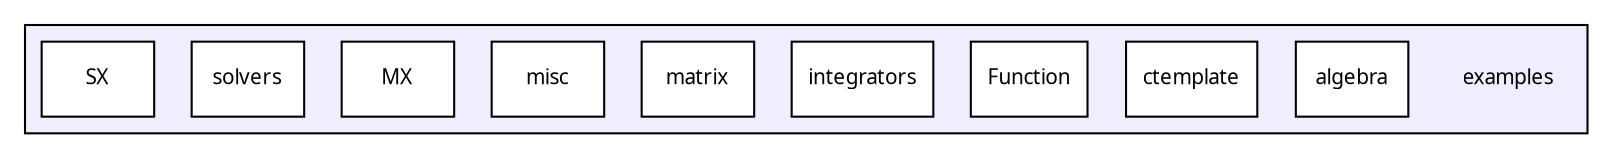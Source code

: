 digraph "examples" {
  compound=true
  node [ fontsize="10", fontname="FreeSans.ttf"];
  edge [ labelfontsize="10", labelfontname="FreeSans.ttf"];
  subgraph clusterdir_c338a0fe4a5498415556b59ba12fd991 {
    graph [ bgcolor="#eeeeff", pencolor="black", label="" URL="dir_c338a0fe4a5498415556b59ba12fd991.html"];
    dir_c338a0fe4a5498415556b59ba12fd991 [shape=plaintext label="examples"];
    dir_efbb58edd138d7fa9aab917ddb172254 [shape=box label="algebra" color="black" fillcolor="white" style="filled" URL="dir_efbb58edd138d7fa9aab917ddb172254.html"];
    dir_a63d868fb2a2ec60a66d113e7576ef6d [shape=box label="ctemplate" color="black" fillcolor="white" style="filled" URL="dir_a63d868fb2a2ec60a66d113e7576ef6d.html"];
    dir_54eb16df1329b6f4878d51870fbdeadd [shape=box label="Function" color="black" fillcolor="white" style="filled" URL="dir_54eb16df1329b6f4878d51870fbdeadd.html"];
    dir_08aff95f19118ca73986321a348e9a80 [shape=box label="integrators" color="black" fillcolor="white" style="filled" URL="dir_08aff95f19118ca73986321a348e9a80.html"];
    dir_b91da69c1ba929b3f6f00a89d59053c0 [shape=box label="matrix" color="black" fillcolor="white" style="filled" URL="dir_b91da69c1ba929b3f6f00a89d59053c0.html"];
    dir_64b42a38ca0dba37999b475f443426c2 [shape=box label="misc" color="black" fillcolor="white" style="filled" URL="dir_64b42a38ca0dba37999b475f443426c2.html"];
    dir_923ab39ee1e99541db90679679ff7f59 [shape=box label="MX" color="black" fillcolor="white" style="filled" URL="dir_923ab39ee1e99541db90679679ff7f59.html"];
    dir_946cb7d061b8258ed7058e26412ec2df [shape=box label="solvers" color="black" fillcolor="white" style="filled" URL="dir_946cb7d061b8258ed7058e26412ec2df.html"];
    dir_73b64a8c4186fd45f5e22d6b2cc46d53 [shape=box label="SX" color="black" fillcolor="white" style="filled" URL="dir_73b64a8c4186fd45f5e22d6b2cc46d53.html"];
  }
}
